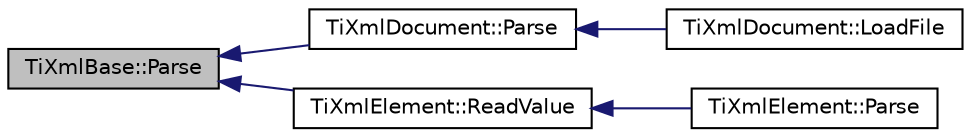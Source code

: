 digraph "TiXmlBase::Parse"
{
  edge [fontname="Helvetica",fontsize="10",labelfontname="Helvetica",labelfontsize="10"];
  node [fontname="Helvetica",fontsize="10",shape=record];
  rankdir="LR";
  Node1 [label="TiXmlBase::Parse",height=0.2,width=0.4,color="black", fillcolor="grey75", style="filled" fontcolor="black"];
  Node1 -> Node2 [dir="back",color="midnightblue",fontsize="10",style="solid"];
  Node2 [label="TiXmlDocument::Parse",height=0.2,width=0.4,color="black", fillcolor="white", style="filled",URL="$class_ti_xml_document.html#a789ad2f06f93d52bdb5570b2f3670289"];
  Node2 -> Node3 [dir="back",color="midnightblue",fontsize="10",style="solid"];
  Node3 [label="TiXmlDocument::LoadFile",height=0.2,width=0.4,color="black", fillcolor="white", style="filled",URL="$class_ti_xml_document.html#a41f6fe7200864d1dca663d230caf8db6"];
  Node1 -> Node4 [dir="back",color="midnightblue",fontsize="10",style="solid"];
  Node4 [label="TiXmlElement::ReadValue",height=0.2,width=0.4,color="black", fillcolor="white", style="filled",URL="$class_ti_xml_element.html#ac786bce103042d3837c4cc2ff6967d41"];
  Node4 -> Node5 [dir="back",color="midnightblue",fontsize="10",style="solid"];
  Node5 [label="TiXmlElement::Parse",height=0.2,width=0.4,color="black", fillcolor="white", style="filled",URL="$class_ti_xml_element.html#af95c9165159fd9dfdcc5b894a3fcf85b"];
}
